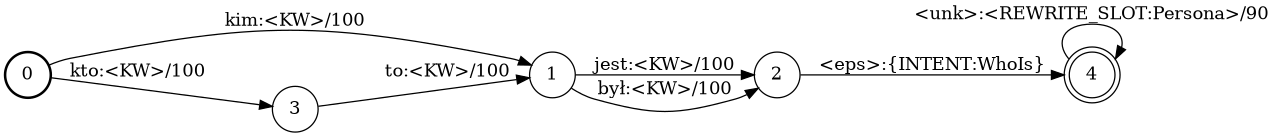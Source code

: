 digraph FST {
rankdir = LR;
size = "8.5,11";
label = "";
center = 1;
orientation = Portrait;
ranksep = "0.4";
nodesep = "0.25";
0 [label = "0", shape = circle, style = bold, fontsize = 14]
	0 -> 1 [label = "kim:<KW>/100", fontsize = 14];
	0 -> 3 [label = "kto:<KW>/100", fontsize = 14];
1 [label = "1", shape = circle, style = solid, fontsize = 14]
	1 -> 2 [label = "jest:<KW>/100", fontsize = 14];
	1 -> 2 [label = "był:<KW>/100", fontsize = 14];
2 [label = "2", shape = circle, style = solid, fontsize = 14]
	2 -> 4 [label = "<eps>:{INTENT:WhoIs}", fontsize = 14];
3 [label = "3", shape = circle, style = solid, fontsize = 14]
	3 -> 1 [label = "to:<KW>/100", fontsize = 14];
4 [label = "4", shape = doublecircle, style = solid, fontsize = 14]
	4 -> 4 [label = "<unk>:<REWRITE_SLOT:Persona>/90", fontsize = 14];
}
